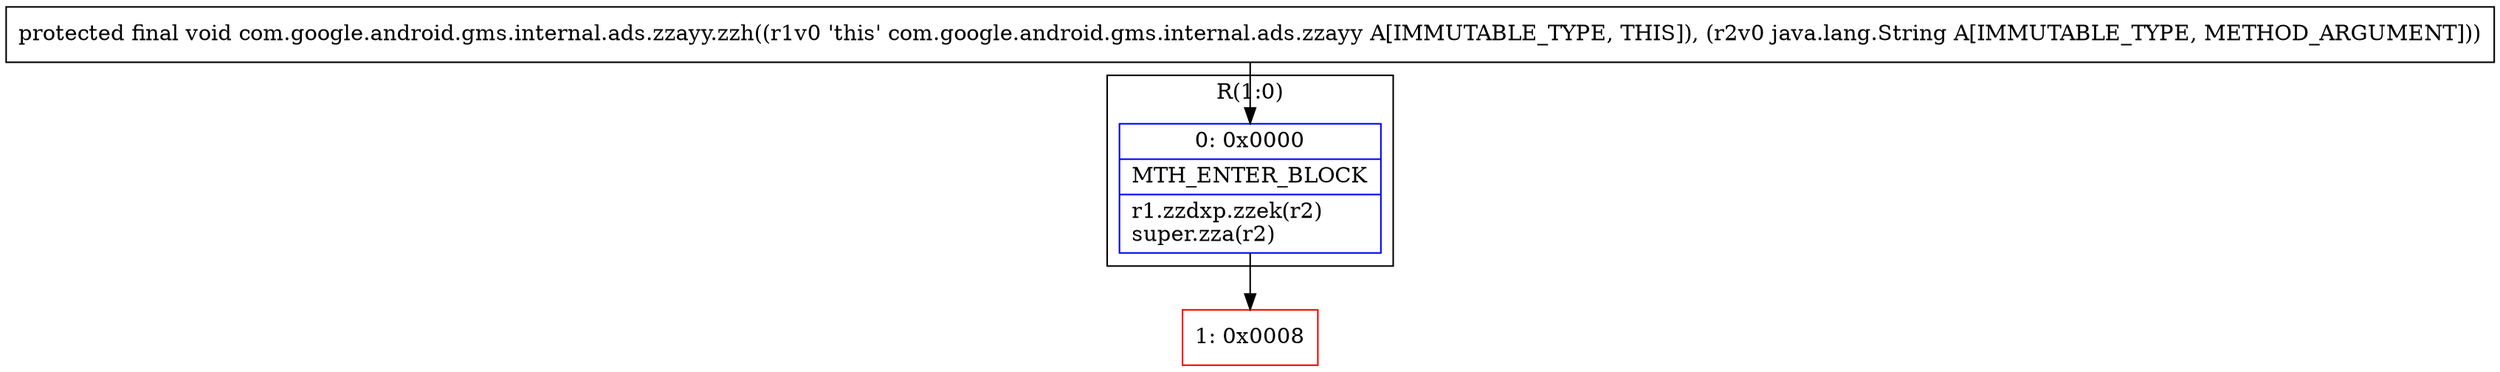 digraph "CFG forcom.google.android.gms.internal.ads.zzayy.zzh(Ljava\/lang\/String;)V" {
subgraph cluster_Region_158314247 {
label = "R(1:0)";
node [shape=record,color=blue];
Node_0 [shape=record,label="{0\:\ 0x0000|MTH_ENTER_BLOCK\l|r1.zzdxp.zzek(r2)\lsuper.zza(r2)\l}"];
}
Node_1 [shape=record,color=red,label="{1\:\ 0x0008}"];
MethodNode[shape=record,label="{protected final void com.google.android.gms.internal.ads.zzayy.zzh((r1v0 'this' com.google.android.gms.internal.ads.zzayy A[IMMUTABLE_TYPE, THIS]), (r2v0 java.lang.String A[IMMUTABLE_TYPE, METHOD_ARGUMENT])) }"];
MethodNode -> Node_0;
Node_0 -> Node_1;
}

